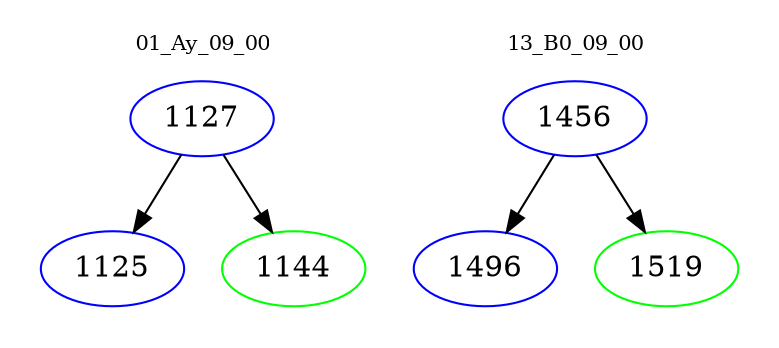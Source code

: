 digraph{
subgraph cluster_0 {
color = white
label = "01_Ay_09_00";
fontsize=10;
T0_1127 [label="1127", color="blue"]
T0_1127 -> T0_1125 [color="black"]
T0_1125 [label="1125", color="blue"]
T0_1127 -> T0_1144 [color="black"]
T0_1144 [label="1144", color="green"]
}
subgraph cluster_1 {
color = white
label = "13_B0_09_00";
fontsize=10;
T1_1456 [label="1456", color="blue"]
T1_1456 -> T1_1496 [color="black"]
T1_1496 [label="1496", color="blue"]
T1_1456 -> T1_1519 [color="black"]
T1_1519 [label="1519", color="green"]
}
}
